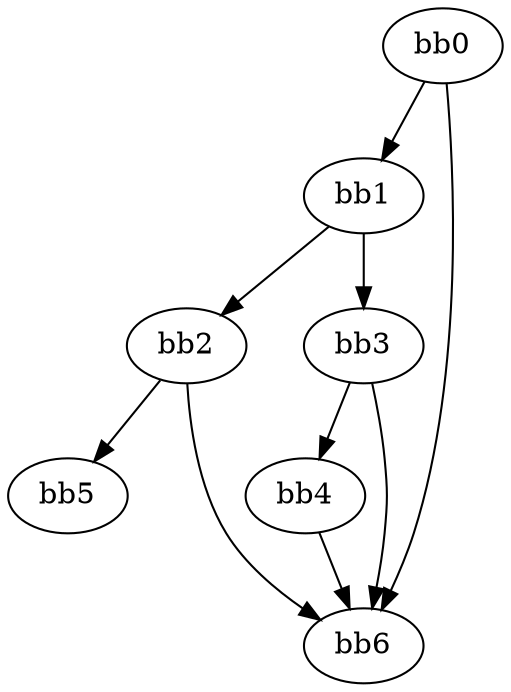 digraph {
    0 [ label = "bb0\l" ]
    1 [ label = "bb1\l" ]
    2 [ label = "bb2\l" ]
    3 [ label = "bb3\l" ]
    4 [ label = "bb4\l" ]
    5 [ label = "bb5\l" ]
    6 [ label = "bb6\l" ]
    0 -> 1 [ ]
    0 -> 6 [ ]
    1 -> 2 [ ]
    1 -> 3 [ ]
    2 -> 5 [ ]
    2 -> 6 [ ]
    3 -> 4 [ ]
    3 -> 6 [ ]
    4 -> 6 [ ]
}

